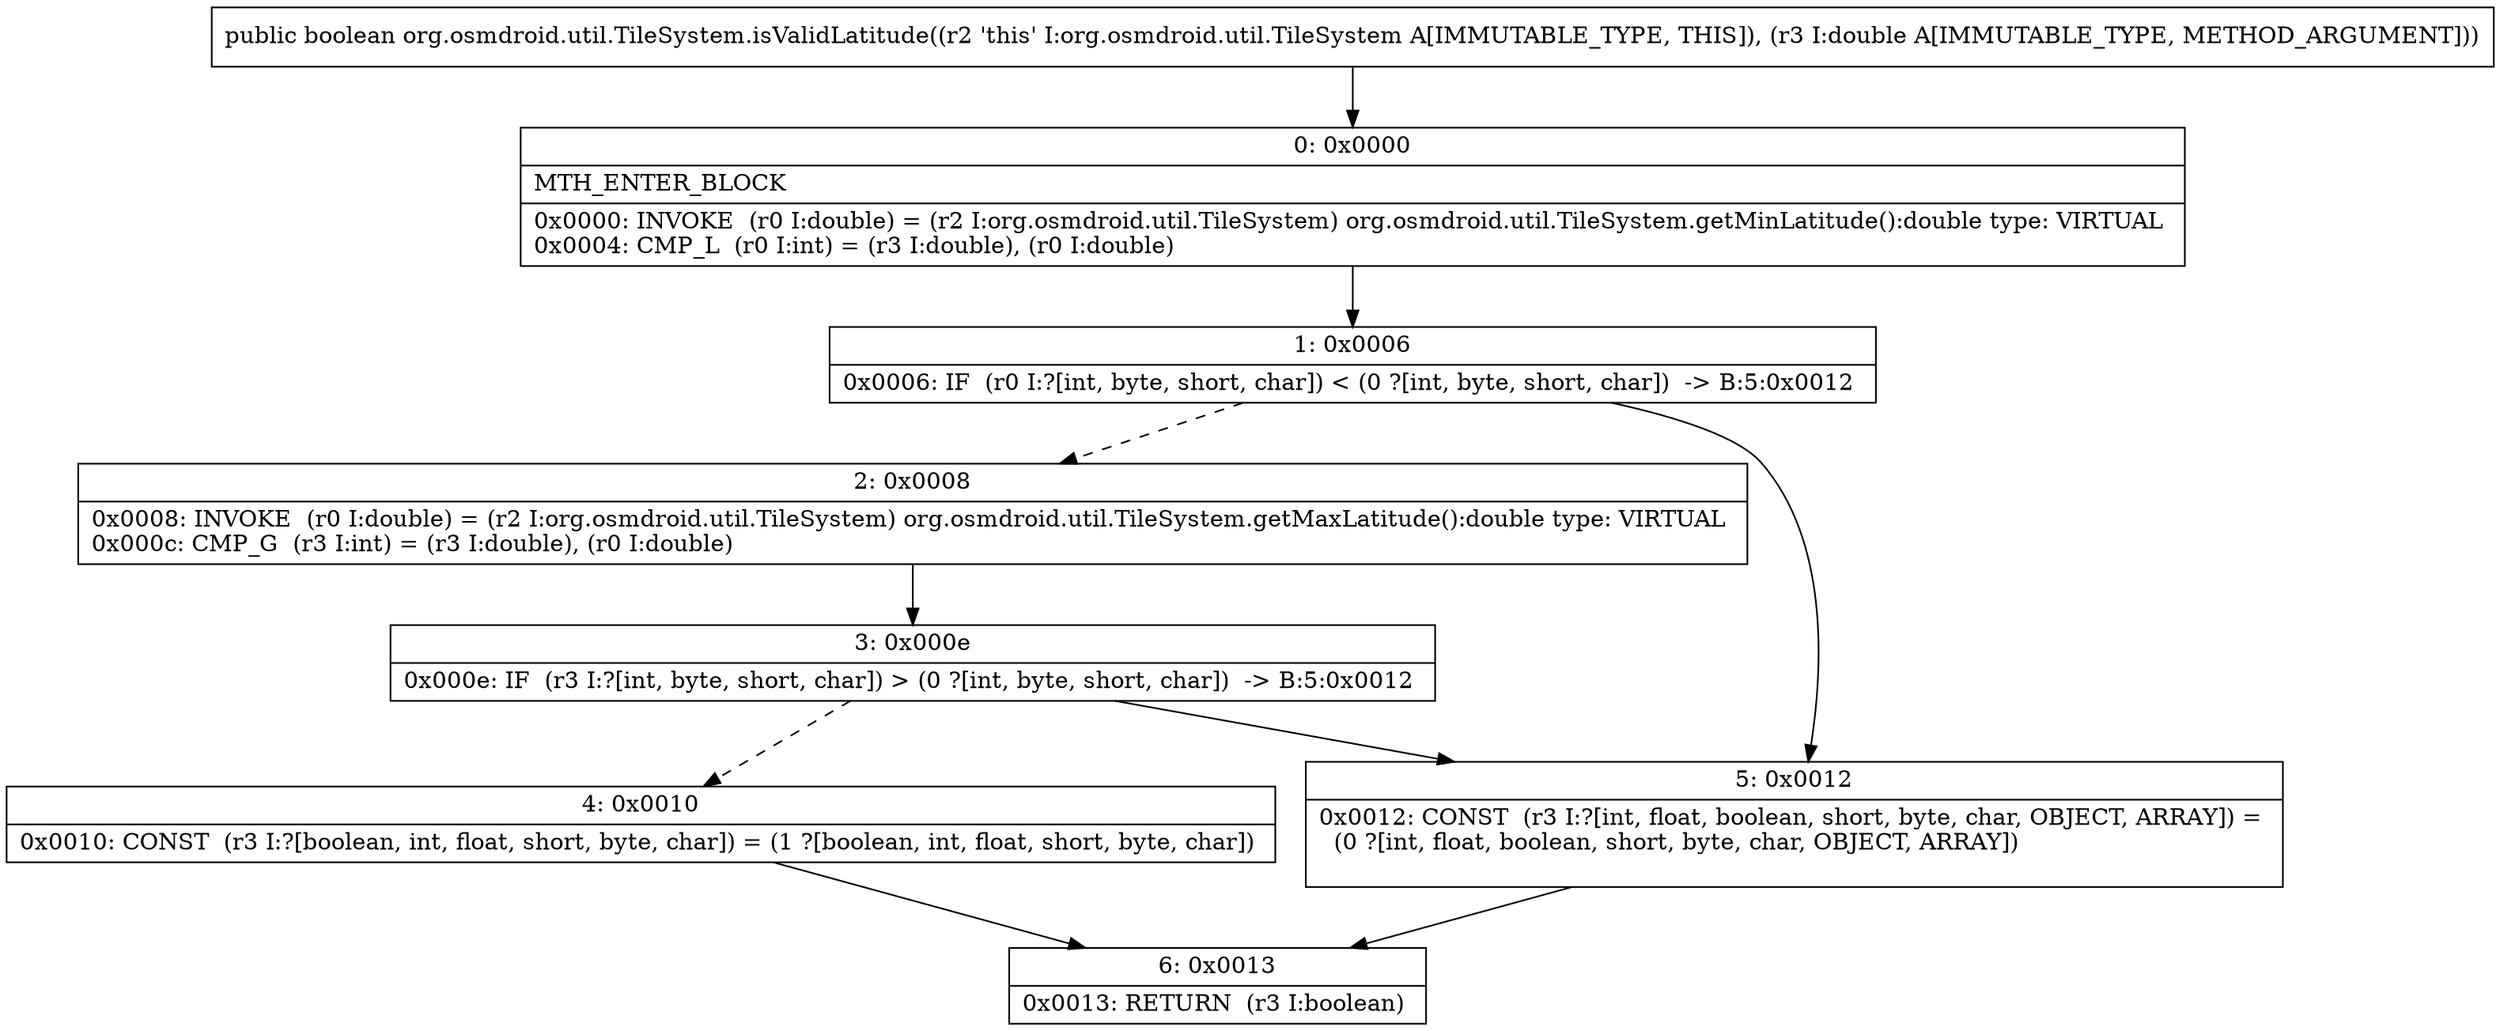 digraph "CFG fororg.osmdroid.util.TileSystem.isValidLatitude(D)Z" {
Node_0 [shape=record,label="{0\:\ 0x0000|MTH_ENTER_BLOCK\l|0x0000: INVOKE  (r0 I:double) = (r2 I:org.osmdroid.util.TileSystem) org.osmdroid.util.TileSystem.getMinLatitude():double type: VIRTUAL \l0x0004: CMP_L  (r0 I:int) = (r3 I:double), (r0 I:double) \l}"];
Node_1 [shape=record,label="{1\:\ 0x0006|0x0006: IF  (r0 I:?[int, byte, short, char]) \< (0 ?[int, byte, short, char])  \-\> B:5:0x0012 \l}"];
Node_2 [shape=record,label="{2\:\ 0x0008|0x0008: INVOKE  (r0 I:double) = (r2 I:org.osmdroid.util.TileSystem) org.osmdroid.util.TileSystem.getMaxLatitude():double type: VIRTUAL \l0x000c: CMP_G  (r3 I:int) = (r3 I:double), (r0 I:double) \l}"];
Node_3 [shape=record,label="{3\:\ 0x000e|0x000e: IF  (r3 I:?[int, byte, short, char]) \> (0 ?[int, byte, short, char])  \-\> B:5:0x0012 \l}"];
Node_4 [shape=record,label="{4\:\ 0x0010|0x0010: CONST  (r3 I:?[boolean, int, float, short, byte, char]) = (1 ?[boolean, int, float, short, byte, char]) \l}"];
Node_5 [shape=record,label="{5\:\ 0x0012|0x0012: CONST  (r3 I:?[int, float, boolean, short, byte, char, OBJECT, ARRAY]) = \l  (0 ?[int, float, boolean, short, byte, char, OBJECT, ARRAY])\l \l}"];
Node_6 [shape=record,label="{6\:\ 0x0013|0x0013: RETURN  (r3 I:boolean) \l}"];
MethodNode[shape=record,label="{public boolean org.osmdroid.util.TileSystem.isValidLatitude((r2 'this' I:org.osmdroid.util.TileSystem A[IMMUTABLE_TYPE, THIS]), (r3 I:double A[IMMUTABLE_TYPE, METHOD_ARGUMENT])) }"];
MethodNode -> Node_0;
Node_0 -> Node_1;
Node_1 -> Node_2[style=dashed];
Node_1 -> Node_5;
Node_2 -> Node_3;
Node_3 -> Node_4[style=dashed];
Node_3 -> Node_5;
Node_4 -> Node_6;
Node_5 -> Node_6;
}

